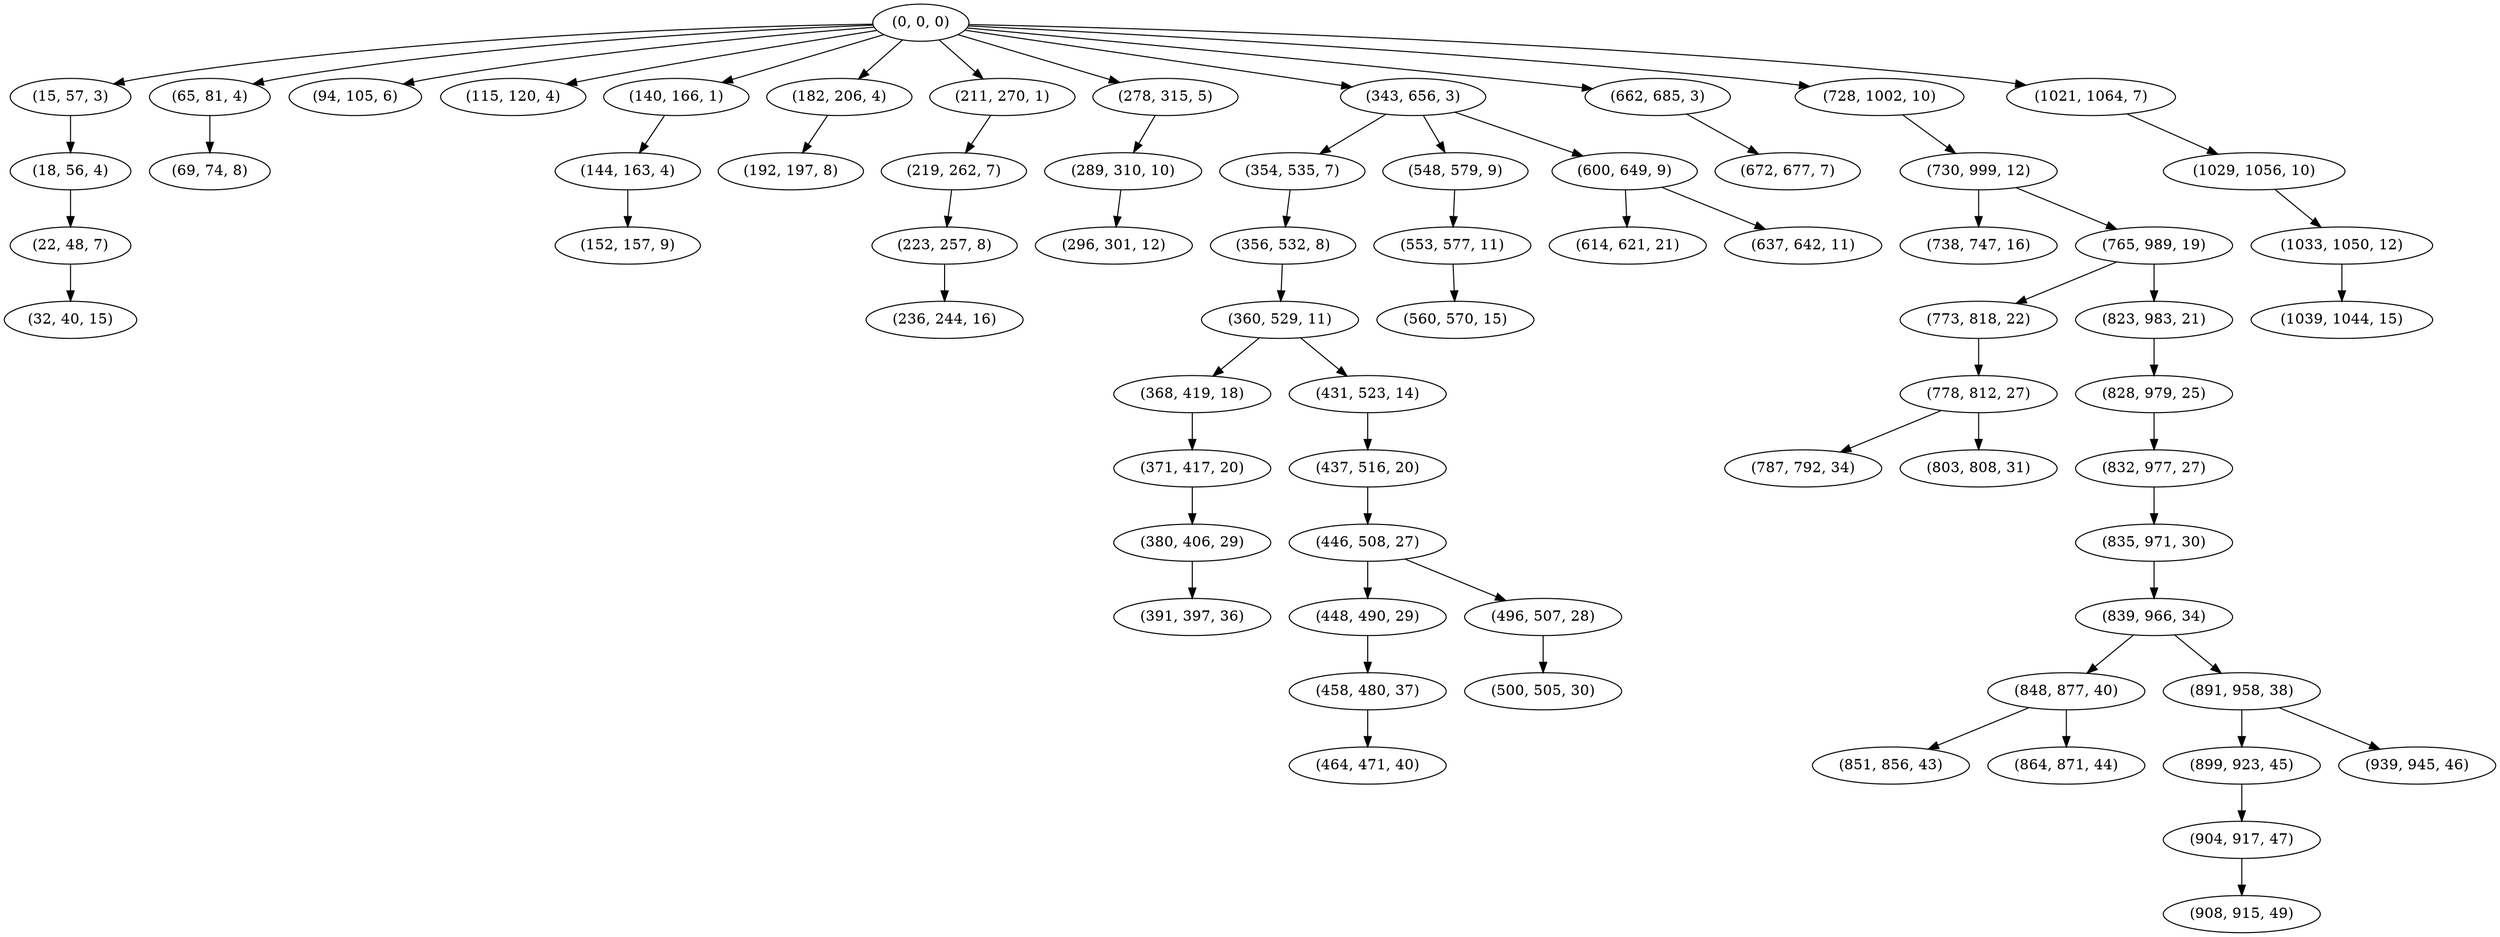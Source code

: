 digraph tree {
    "(0, 0, 0)";
    "(15, 57, 3)";
    "(18, 56, 4)";
    "(22, 48, 7)";
    "(32, 40, 15)";
    "(65, 81, 4)";
    "(69, 74, 8)";
    "(94, 105, 6)";
    "(115, 120, 4)";
    "(140, 166, 1)";
    "(144, 163, 4)";
    "(152, 157, 9)";
    "(182, 206, 4)";
    "(192, 197, 8)";
    "(211, 270, 1)";
    "(219, 262, 7)";
    "(223, 257, 8)";
    "(236, 244, 16)";
    "(278, 315, 5)";
    "(289, 310, 10)";
    "(296, 301, 12)";
    "(343, 656, 3)";
    "(354, 535, 7)";
    "(356, 532, 8)";
    "(360, 529, 11)";
    "(368, 419, 18)";
    "(371, 417, 20)";
    "(380, 406, 29)";
    "(391, 397, 36)";
    "(431, 523, 14)";
    "(437, 516, 20)";
    "(446, 508, 27)";
    "(448, 490, 29)";
    "(458, 480, 37)";
    "(464, 471, 40)";
    "(496, 507, 28)";
    "(500, 505, 30)";
    "(548, 579, 9)";
    "(553, 577, 11)";
    "(560, 570, 15)";
    "(600, 649, 9)";
    "(614, 621, 21)";
    "(637, 642, 11)";
    "(662, 685, 3)";
    "(672, 677, 7)";
    "(728, 1002, 10)";
    "(730, 999, 12)";
    "(738, 747, 16)";
    "(765, 989, 19)";
    "(773, 818, 22)";
    "(778, 812, 27)";
    "(787, 792, 34)";
    "(803, 808, 31)";
    "(823, 983, 21)";
    "(828, 979, 25)";
    "(832, 977, 27)";
    "(835, 971, 30)";
    "(839, 966, 34)";
    "(848, 877, 40)";
    "(851, 856, 43)";
    "(864, 871, 44)";
    "(891, 958, 38)";
    "(899, 923, 45)";
    "(904, 917, 47)";
    "(908, 915, 49)";
    "(939, 945, 46)";
    "(1021, 1064, 7)";
    "(1029, 1056, 10)";
    "(1033, 1050, 12)";
    "(1039, 1044, 15)";
    "(0, 0, 0)" -> "(15, 57, 3)";
    "(0, 0, 0)" -> "(65, 81, 4)";
    "(0, 0, 0)" -> "(94, 105, 6)";
    "(0, 0, 0)" -> "(115, 120, 4)";
    "(0, 0, 0)" -> "(140, 166, 1)";
    "(0, 0, 0)" -> "(182, 206, 4)";
    "(0, 0, 0)" -> "(211, 270, 1)";
    "(0, 0, 0)" -> "(278, 315, 5)";
    "(0, 0, 0)" -> "(343, 656, 3)";
    "(0, 0, 0)" -> "(662, 685, 3)";
    "(0, 0, 0)" -> "(728, 1002, 10)";
    "(0, 0, 0)" -> "(1021, 1064, 7)";
    "(15, 57, 3)" -> "(18, 56, 4)";
    "(18, 56, 4)" -> "(22, 48, 7)";
    "(22, 48, 7)" -> "(32, 40, 15)";
    "(65, 81, 4)" -> "(69, 74, 8)";
    "(140, 166, 1)" -> "(144, 163, 4)";
    "(144, 163, 4)" -> "(152, 157, 9)";
    "(182, 206, 4)" -> "(192, 197, 8)";
    "(211, 270, 1)" -> "(219, 262, 7)";
    "(219, 262, 7)" -> "(223, 257, 8)";
    "(223, 257, 8)" -> "(236, 244, 16)";
    "(278, 315, 5)" -> "(289, 310, 10)";
    "(289, 310, 10)" -> "(296, 301, 12)";
    "(343, 656, 3)" -> "(354, 535, 7)";
    "(343, 656, 3)" -> "(548, 579, 9)";
    "(343, 656, 3)" -> "(600, 649, 9)";
    "(354, 535, 7)" -> "(356, 532, 8)";
    "(356, 532, 8)" -> "(360, 529, 11)";
    "(360, 529, 11)" -> "(368, 419, 18)";
    "(360, 529, 11)" -> "(431, 523, 14)";
    "(368, 419, 18)" -> "(371, 417, 20)";
    "(371, 417, 20)" -> "(380, 406, 29)";
    "(380, 406, 29)" -> "(391, 397, 36)";
    "(431, 523, 14)" -> "(437, 516, 20)";
    "(437, 516, 20)" -> "(446, 508, 27)";
    "(446, 508, 27)" -> "(448, 490, 29)";
    "(446, 508, 27)" -> "(496, 507, 28)";
    "(448, 490, 29)" -> "(458, 480, 37)";
    "(458, 480, 37)" -> "(464, 471, 40)";
    "(496, 507, 28)" -> "(500, 505, 30)";
    "(548, 579, 9)" -> "(553, 577, 11)";
    "(553, 577, 11)" -> "(560, 570, 15)";
    "(600, 649, 9)" -> "(614, 621, 21)";
    "(600, 649, 9)" -> "(637, 642, 11)";
    "(662, 685, 3)" -> "(672, 677, 7)";
    "(728, 1002, 10)" -> "(730, 999, 12)";
    "(730, 999, 12)" -> "(738, 747, 16)";
    "(730, 999, 12)" -> "(765, 989, 19)";
    "(765, 989, 19)" -> "(773, 818, 22)";
    "(765, 989, 19)" -> "(823, 983, 21)";
    "(773, 818, 22)" -> "(778, 812, 27)";
    "(778, 812, 27)" -> "(787, 792, 34)";
    "(778, 812, 27)" -> "(803, 808, 31)";
    "(823, 983, 21)" -> "(828, 979, 25)";
    "(828, 979, 25)" -> "(832, 977, 27)";
    "(832, 977, 27)" -> "(835, 971, 30)";
    "(835, 971, 30)" -> "(839, 966, 34)";
    "(839, 966, 34)" -> "(848, 877, 40)";
    "(839, 966, 34)" -> "(891, 958, 38)";
    "(848, 877, 40)" -> "(851, 856, 43)";
    "(848, 877, 40)" -> "(864, 871, 44)";
    "(891, 958, 38)" -> "(899, 923, 45)";
    "(891, 958, 38)" -> "(939, 945, 46)";
    "(899, 923, 45)" -> "(904, 917, 47)";
    "(904, 917, 47)" -> "(908, 915, 49)";
    "(1021, 1064, 7)" -> "(1029, 1056, 10)";
    "(1029, 1056, 10)" -> "(1033, 1050, 12)";
    "(1033, 1050, 12)" -> "(1039, 1044, 15)";
}
